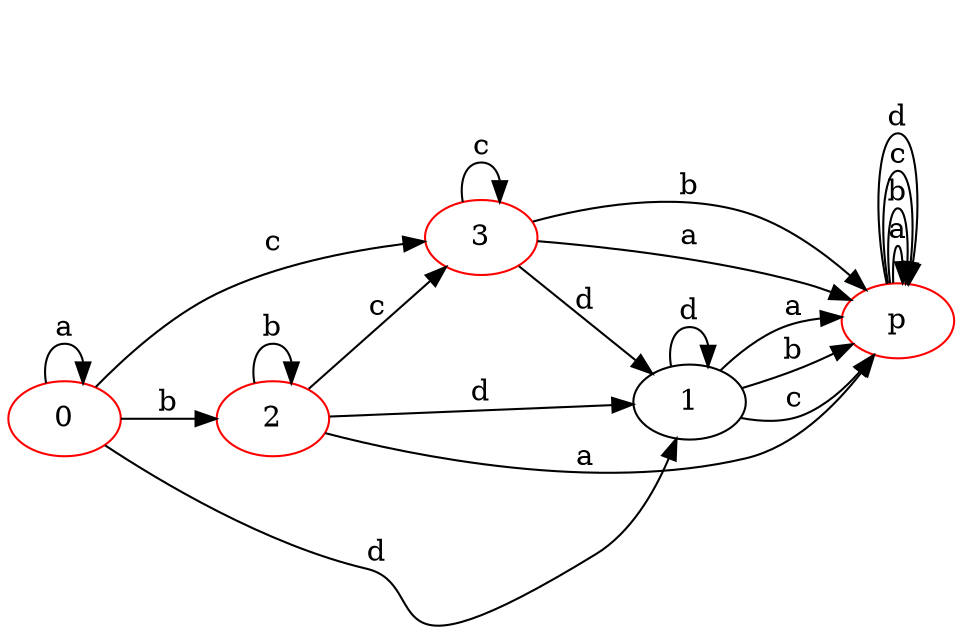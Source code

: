 digraph {
	rankdir=LR
	3 [color=red]
	3 -> 3 [label=c]
	3 -> 1 [label=d]
	3 -> p [label=a]
	3 -> p [label=b]
	1
	1 -> 1 [label=d]
	1 -> p [label=a]
	1 -> p [label=b]
	1 -> p [label=c]
	p [color=red]
	p -> p [label=a]
	p -> p [label=b]
	p -> p [label=c]
	p -> p [label=d]
	0 [color=red]
	0 -> 0 [label=a]
	0 -> 2 [label=b]
	0 -> 3 [label=c]
	0 -> 1 [label=d]
	2 [color=red]
	2 -> 2 [label=b]
	2 -> 3 [label=c]
	2 -> 1 [label=d]
	2 -> p [label=a]
}

